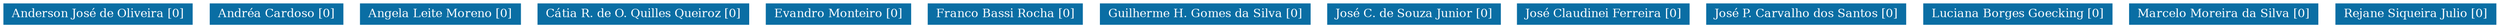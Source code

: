 strict graph grafo2 {
	graph [bb="0,0,2127.5,21",
		id=grafo2,
		overlap=False
	];
	node [fontsize=12,
		label="\N",
		shape=rectangle,
		style=filled
	];
	0	 [URL="membro-1349156075777095.html",
		color="#0A6EA4",
		fontcolor="#FFFFFF",
		height=0.29167,
		label="Anderson José de Oliveira [0]",
		pos="79,10.5",
		width=2.1944];
	1	 [URL="membro-6016565950437007.html",
		color="#0A6EA4",
		fontcolor="#FFFFFF",
		height=0.29167,
		label="Andréa Cardoso [0]",
		pos="232,10.5",
		width=1.5417];
	2	 [URL="membro-5106302431642025.html",
		color="#0A6EA4",
		fontcolor="#FFFFFF",
		height=0.29167,
		label="Angela Leite Moreno [0]",
		pos="373,10.5",
		width=1.875];
	3	 [URL="membro-0061488493893247.html",
		color="#0A6EA4",
		fontcolor="#FFFFFF",
		height=0.29167,
		label="Cátia R. de O. Quilles Queiroz [0]",
		pos="548,10.5",
		width=2.4861];
	4	 [URL="membro-3089568911577519.html",
		color="#0A6EA4",
		fontcolor="#FFFFFF",
		height=0.29167,
		label="Evandro Monteiro [0]",
		pos="716,10.5",
		width=1.6667];
	5	 [URL="membro-0165435409542220.html",
		color="#0A6EA4",
		fontcolor="#FFFFFF",
		height=0.29167,
		label="Franco Bassi Rocha [0]",
		pos="858,10.5",
		width=1.7778];
	6	 [URL="membro-5817829882396943.html",
		color="#0A6EA4",
		fontcolor="#FFFFFF",
		height=0.29167,
		label="Guilherme H. Gomes da Silva [0]",
		pos="1029,10.5",
		width=2.4583];
	7	 [URL="membro-1690570104837528.html",
		color="#0A6EA4",
		fontcolor="#FFFFFF",
		height=0.29167,
		label="José C. de Souza Junior [0]",
		pos="1209,10.5",
		width=2.0278];
	8	 [URL="membro-6808752952332925.html",
		color="#0A6EA4",
		fontcolor="#FFFFFF",
		height=0.29167,
		label="José Claudinei Ferreira [0]",
		pos="1372,10.5",
		width=1.9861];
	9	 [URL="membro-9393213180145144.html",
		color="#0A6EA4",
		fontcolor="#FFFFFF",
		height=0.29167,
		label="José P. Carvalho dos Santos [0]",
		pos="1545,10.5",
		width=2.3056];
	10	 [URL="membro-4139948635593421.html",
		color="#0A6EA4",
		fontcolor="#FFFFFF",
		height=0.29167,
		label="Luciana Borges Goecking [0]",
		pos="1725,10.5",
		width=2.1944];
	11	 [URL="membro-6715092420026095.html",
		color="#0A6EA4",
		fontcolor="#FFFFFF",
		height=0.29167,
		label="Marcelo Moreira da Silva [0]",
		pos="1899,10.5",
		width=2.1389];
	12	 [URL="membro-1798884495942862.html",
		color="#0A6EA4",
		fontcolor="#FFFFFF",
		height=0.29167,
		label="Rejane Siqueira Julio [0]",
		pos="2061,10.5",
		width=1.8472];
}
